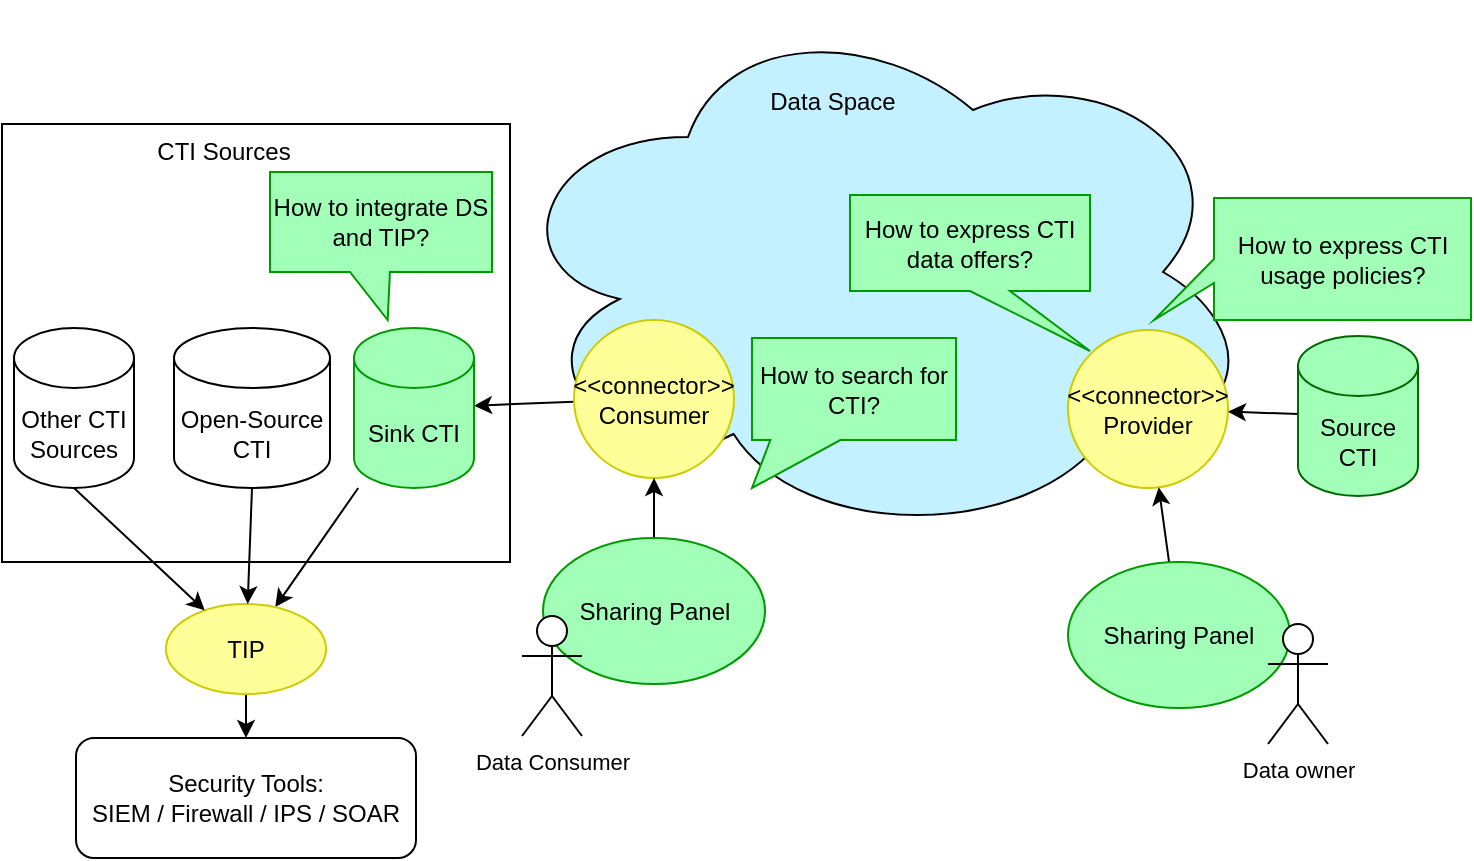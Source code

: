 <mxfile version="22.1.2" type="device">
  <diagram name="Page-1" id="ogQR0vbufsRBDoe3NQwy">
    <mxGraphModel dx="939" dy="459" grid="1" gridSize="10" guides="1" tooltips="1" connect="1" arrows="1" fold="1" page="1" pageScale="1" pageWidth="1100" pageHeight="850" math="0" shadow="0">
      <root>
        <mxCell id="0" />
        <mxCell id="1" parent="0" />
        <mxCell id="HPTZdlK3wLMst6nRDZPx-6" value="" style="rounded=0;whiteSpace=wrap;html=1;" parent="1" vertex="1">
          <mxGeometry x="94" y="161" width="254" height="219" as="geometry" />
        </mxCell>
        <mxCell id="HPTZdlK3wLMst6nRDZPx-9" value="" style="rounded=0;orthogonalLoop=1;jettySize=auto;html=1;" parent="1" source="_ZGS0wOMplei5ZUW_Q5_-1" target="HPTZdlK3wLMst6nRDZPx-4" edge="1">
          <mxGeometry relative="1" as="geometry" />
        </mxCell>
        <mxCell id="CoPNUWldJfnN6J_34wdA-11" value="" style="ellipse;shape=cloud;whiteSpace=wrap;html=1;fillColor=#C4F1FF;" parent="1" vertex="1">
          <mxGeometry x="342" y="100" width="380" height="270" as="geometry" />
        </mxCell>
        <mxCell id="_ZGS0wOMplei5ZUW_Q5_-11" style="rounded=0;orthogonalLoop=1;jettySize=auto;html=1;" parent="1" source="fDsw_7z1_r8_yfR1lQKa-1" target="_ZGS0wOMplei5ZUW_Q5_-1" edge="1">
          <mxGeometry relative="1" as="geometry" />
        </mxCell>
        <mxCell id="fDsw_7z1_r8_yfR1lQKa-1" value="&amp;lt;&amp;lt;connector&amp;gt;&amp;gt;&lt;br&gt;Consumer" style="ellipse;whiteSpace=wrap;html=1;aspect=fixed;strokeColor=#CCCC00;fillColor=#FFFF99;" parent="1" vertex="1">
          <mxGeometry x="380" y="259" width="80" height="79" as="geometry" />
        </mxCell>
        <mxCell id="fDsw_7z1_r8_yfR1lQKa-3" value="&amp;lt;&amp;lt;connector&amp;gt;&amp;gt;&lt;br&gt;Provider" style="ellipse;whiteSpace=wrap;html=1;aspect=fixed;strokeColor=#CCCC00;fillColor=#FFFF99;" parent="1" vertex="1">
          <mxGeometry x="627" y="264" width="80" height="79" as="geometry" />
        </mxCell>
        <mxCell id="fDsw_7z1_r8_yfR1lQKa-5" value="Data Space" style="text;html=1;strokeColor=none;fillColor=none;align=center;verticalAlign=middle;whiteSpace=wrap;rounded=0;" parent="1" vertex="1">
          <mxGeometry x="469" y="135" width="81" height="30" as="geometry" />
        </mxCell>
        <mxCell id="_ZGS0wOMplei5ZUW_Q5_-1" value="Sink CTI" style="shape=cylinder3;whiteSpace=wrap;html=1;boundedLbl=1;backgroundOutline=1;size=15;strokeColor=#009900;fillColor=#A1FFB7;" parent="1" vertex="1">
          <mxGeometry x="270" y="263" width="60" height="80" as="geometry" />
        </mxCell>
        <mxCell id="_ZGS0wOMplei5ZUW_Q5_-8" style="rounded=0;orthogonalLoop=1;jettySize=auto;html=1;" parent="1" source="_ZGS0wOMplei5ZUW_Q5_-2" target="fDsw_7z1_r8_yfR1lQKa-3" edge="1">
          <mxGeometry relative="1" as="geometry" />
        </mxCell>
        <mxCell id="_ZGS0wOMplei5ZUW_Q5_-2" value="Source CTI" style="shape=cylinder3;whiteSpace=wrap;html=1;boundedLbl=1;backgroundOutline=1;size=15;strokeColor=#006600;fillColor=#A1FFB7;" parent="1" vertex="1">
          <mxGeometry x="742" y="267" width="60" height="80" as="geometry" />
        </mxCell>
        <mxCell id="HPTZdlK3wLMst6nRDZPx-2" value="How to express CTI usage policies?" style="shape=callout;whiteSpace=wrap;html=1;perimeter=calloutPerimeter;position2=1;strokeColor=#009900;fillColor=#A1FFB7;direction=south;base=12;" parent="1" vertex="1">
          <mxGeometry x="670" y="198" width="158.5" height="61" as="geometry" />
        </mxCell>
        <mxCell id="HPTZdlK3wLMst6nRDZPx-3" value="How to search for CTI?" style="shape=callout;whiteSpace=wrap;html=1;perimeter=calloutPerimeter;position2=0;base=35;strokeColor=#009900;fillColor=#A1FFB7;size=24;position=0.09;" parent="1" vertex="1">
          <mxGeometry x="469" y="268" width="102" height="75" as="geometry" />
        </mxCell>
        <mxCell id="HPTZdlK3wLMst6nRDZPx-33" style="rounded=0;orthogonalLoop=1;jettySize=auto;html=1;" parent="1" source="HPTZdlK3wLMst6nRDZPx-4" target="HPTZdlK3wLMst6nRDZPx-20" edge="1">
          <mxGeometry relative="1" as="geometry" />
        </mxCell>
        <mxCell id="HPTZdlK3wLMst6nRDZPx-4" value="TIP" style="ellipse;whiteSpace=wrap;html=1;aspect=fixed;strokeColor=#CCCC00;fillColor=#FFFF99;" parent="1" vertex="1">
          <mxGeometry x="176" y="401" width="80" height="45" as="geometry" />
        </mxCell>
        <mxCell id="HPTZdlK3wLMst6nRDZPx-12" style="rounded=0;orthogonalLoop=1;jettySize=auto;html=1;exitX=0.5;exitY=1;exitDx=0;exitDy=0;exitPerimeter=0;" parent="1" source="HPTZdlK3wLMst6nRDZPx-5" target="HPTZdlK3wLMst6nRDZPx-4" edge="1">
          <mxGeometry relative="1" as="geometry" />
        </mxCell>
        <mxCell id="HPTZdlK3wLMst6nRDZPx-5" value="Open-Source CTI" style="shape=cylinder3;whiteSpace=wrap;html=1;boundedLbl=1;backgroundOutline=1;size=15;" parent="1" vertex="1">
          <mxGeometry x="180" y="263" width="78" height="80" as="geometry" />
        </mxCell>
        <mxCell id="HPTZdlK3wLMst6nRDZPx-7" value="CTI Sources" style="text;html=1;strokeColor=none;fillColor=none;align=center;verticalAlign=middle;whiteSpace=wrap;rounded=0;" parent="1" vertex="1">
          <mxGeometry x="164" y="160" width="82" height="30" as="geometry" />
        </mxCell>
        <mxCell id="HPTZdlK3wLMst6nRDZPx-13" style="rounded=0;orthogonalLoop=1;jettySize=auto;html=1;exitX=0.5;exitY=1;exitDx=0;exitDy=0;exitPerimeter=0;" parent="1" source="HPTZdlK3wLMst6nRDZPx-8" target="HPTZdlK3wLMst6nRDZPx-4" edge="1">
          <mxGeometry relative="1" as="geometry" />
        </mxCell>
        <mxCell id="HPTZdlK3wLMst6nRDZPx-8" value="Other CTI&lt;br&gt;Sources" style="shape=cylinder3;whiteSpace=wrap;html=1;boundedLbl=1;backgroundOutline=1;size=15;" parent="1" vertex="1">
          <mxGeometry x="100" y="263" width="60" height="80" as="geometry" />
        </mxCell>
        <mxCell id="HPTZdlK3wLMst6nRDZPx-16" value="How to integrate DS and TIP?" style="shape=callout;whiteSpace=wrap;html=1;perimeter=calloutPerimeter;position2=0.53;base=20;size=24;position=0.36;strokeColor=#009900;fillColor=#A1FFB7;" parent="1" vertex="1">
          <mxGeometry x="228" y="185" width="111" height="74" as="geometry" />
        </mxCell>
        <mxCell id="HPTZdlK3wLMst6nRDZPx-20" value="Security Tools:&lt;br style=&quot;border-color: var(--border-color);&quot;&gt;SIEM / Firewall / IPS / SOAR" style="rounded=1;whiteSpace=wrap;html=1;" parent="1" vertex="1">
          <mxGeometry x="131" y="468" width="170" height="60" as="geometry" />
        </mxCell>
        <mxCell id="HPTZdlK3wLMst6nRDZPx-30" style="rounded=0;orthogonalLoop=1;jettySize=auto;html=1;" parent="1" source="HPTZdlK3wLMst6nRDZPx-27" target="fDsw_7z1_r8_yfR1lQKa-1" edge="1">
          <mxGeometry relative="1" as="geometry" />
        </mxCell>
        <mxCell id="HPTZdlK3wLMst6nRDZPx-27" value="Sharing Panel" style="ellipse;whiteSpace=wrap;html=1;strokeColor=#009900;fillColor=#A1FFB7;" parent="1" vertex="1">
          <mxGeometry x="364.5" y="368" width="111" height="73" as="geometry" />
        </mxCell>
        <mxCell id="HPTZdlK3wLMst6nRDZPx-32" style="rounded=0;orthogonalLoop=1;jettySize=auto;html=1;" parent="1" source="HPTZdlK3wLMst6nRDZPx-31" target="fDsw_7z1_r8_yfR1lQKa-3" edge="1">
          <mxGeometry relative="1" as="geometry" />
        </mxCell>
        <mxCell id="HPTZdlK3wLMst6nRDZPx-31" value="Sharing Panel" style="ellipse;whiteSpace=wrap;html=1;strokeColor=#009900;fillColor=#A1FFB7;" parent="1" vertex="1">
          <mxGeometry x="627" y="380" width="111" height="73" as="geometry" />
        </mxCell>
        <mxCell id="HPTZdlK3wLMst6nRDZPx-34" value="How to express CTI data offers?" style="shape=callout;whiteSpace=wrap;html=1;perimeter=calloutPerimeter;position2=1;strokeColor=#009900;fillColor=#A1FFB7;" parent="1" vertex="1">
          <mxGeometry x="518" y="196.5" width="120" height="78" as="geometry" />
        </mxCell>
        <mxCell id="HPTZdlK3wLMst6nRDZPx-37" value="Data owner" style="shape=umlActor;verticalLabelPosition=bottom;verticalAlign=top;html=1;outlineConnect=0;fontFamily=Helvetica;fontSize=11;fontColor=default;" parent="1" vertex="1">
          <mxGeometry x="727" y="411" width="30" height="60" as="geometry" />
        </mxCell>
        <mxCell id="HPTZdlK3wLMst6nRDZPx-40" value="Data Consumer" style="shape=umlActor;verticalLabelPosition=bottom;verticalAlign=top;html=1;outlineConnect=0;fontFamily=Helvetica;fontSize=11;fontColor=default;" parent="1" vertex="1">
          <mxGeometry x="354" y="407" width="30" height="60" as="geometry" />
        </mxCell>
      </root>
    </mxGraphModel>
  </diagram>
</mxfile>

